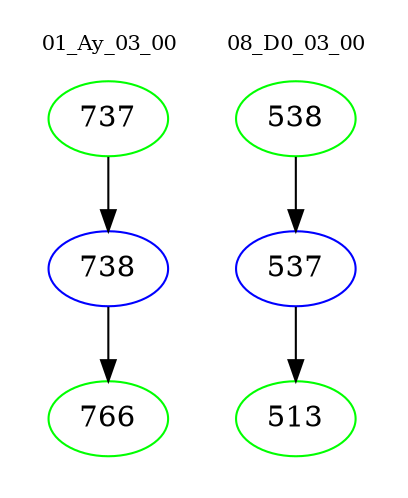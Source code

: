 digraph{
subgraph cluster_0 {
color = white
label = "01_Ay_03_00";
fontsize=10;
T0_737 [label="737", color="green"]
T0_737 -> T0_738 [color="black"]
T0_738 [label="738", color="blue"]
T0_738 -> T0_766 [color="black"]
T0_766 [label="766", color="green"]
}
subgraph cluster_1 {
color = white
label = "08_D0_03_00";
fontsize=10;
T1_538 [label="538", color="green"]
T1_538 -> T1_537 [color="black"]
T1_537 [label="537", color="blue"]
T1_537 -> T1_513 [color="black"]
T1_513 [label="513", color="green"]
}
}
